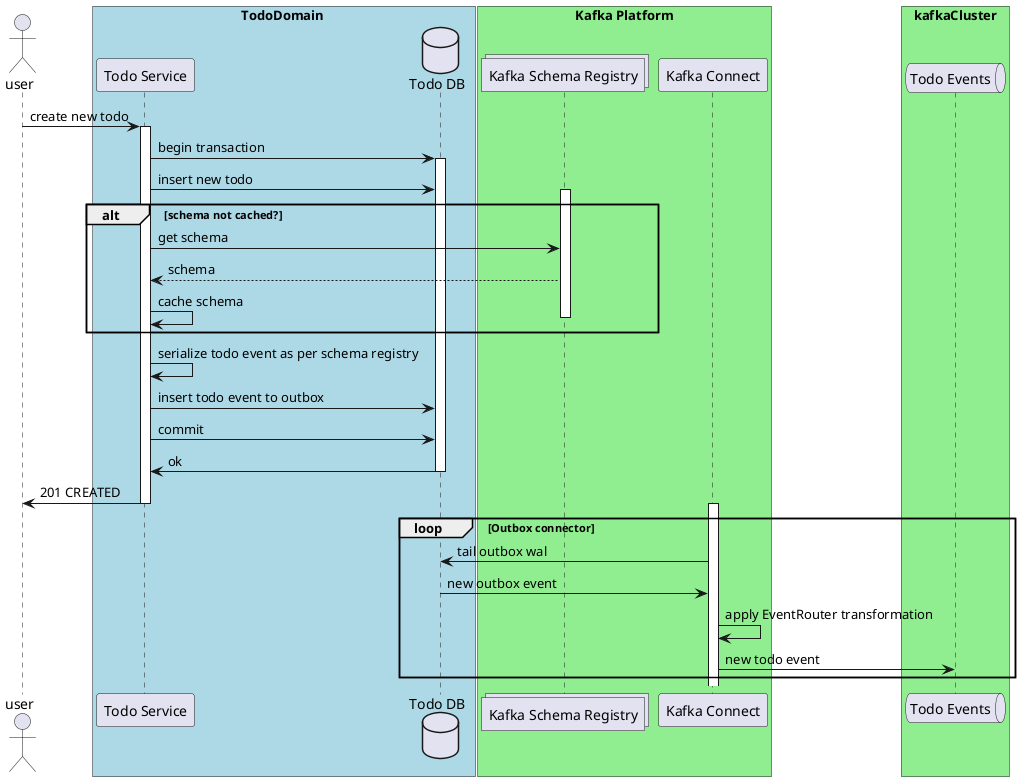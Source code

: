 @startuml

Actor user

box TodoDomain #LightBlue
participant "Todo Service"  as todo
database "Todo DB" as tdb
end box

box "Kafka Platform"#LightGreen
collections "Kafka Schema Registry" as ksc
participant "Kafka Connect" as kc
box kafkaCluster#LightGreen
queue "Todo Events" as te
end box
end box


user -> todo : create new todo
activate todo
todo -> tdb : begin transaction
activate tdb
todo -> tdb : insert new todo
alt schema not cached?
    activate ksc
    todo -> ksc : get schema
    ksc --> todo : schema
    todo -> todo : cache schema
    deactivate ksc
end
todo -> todo : serialize todo event as per schema registry
todo -> tdb : insert todo event to outbox
todo -> tdb : commit
tdb -> todo : ok
deactivate tdb
todo -> user : 201 CREATED
deactivate todo

activate kc
loop Outbox connector
    kc -> tdb : tail outbox wal
    tdb -> kc : new outbox event
    kc -> kc : apply EventRouter transformation
    kc -> te : new todo event

    end loop

    @enduml